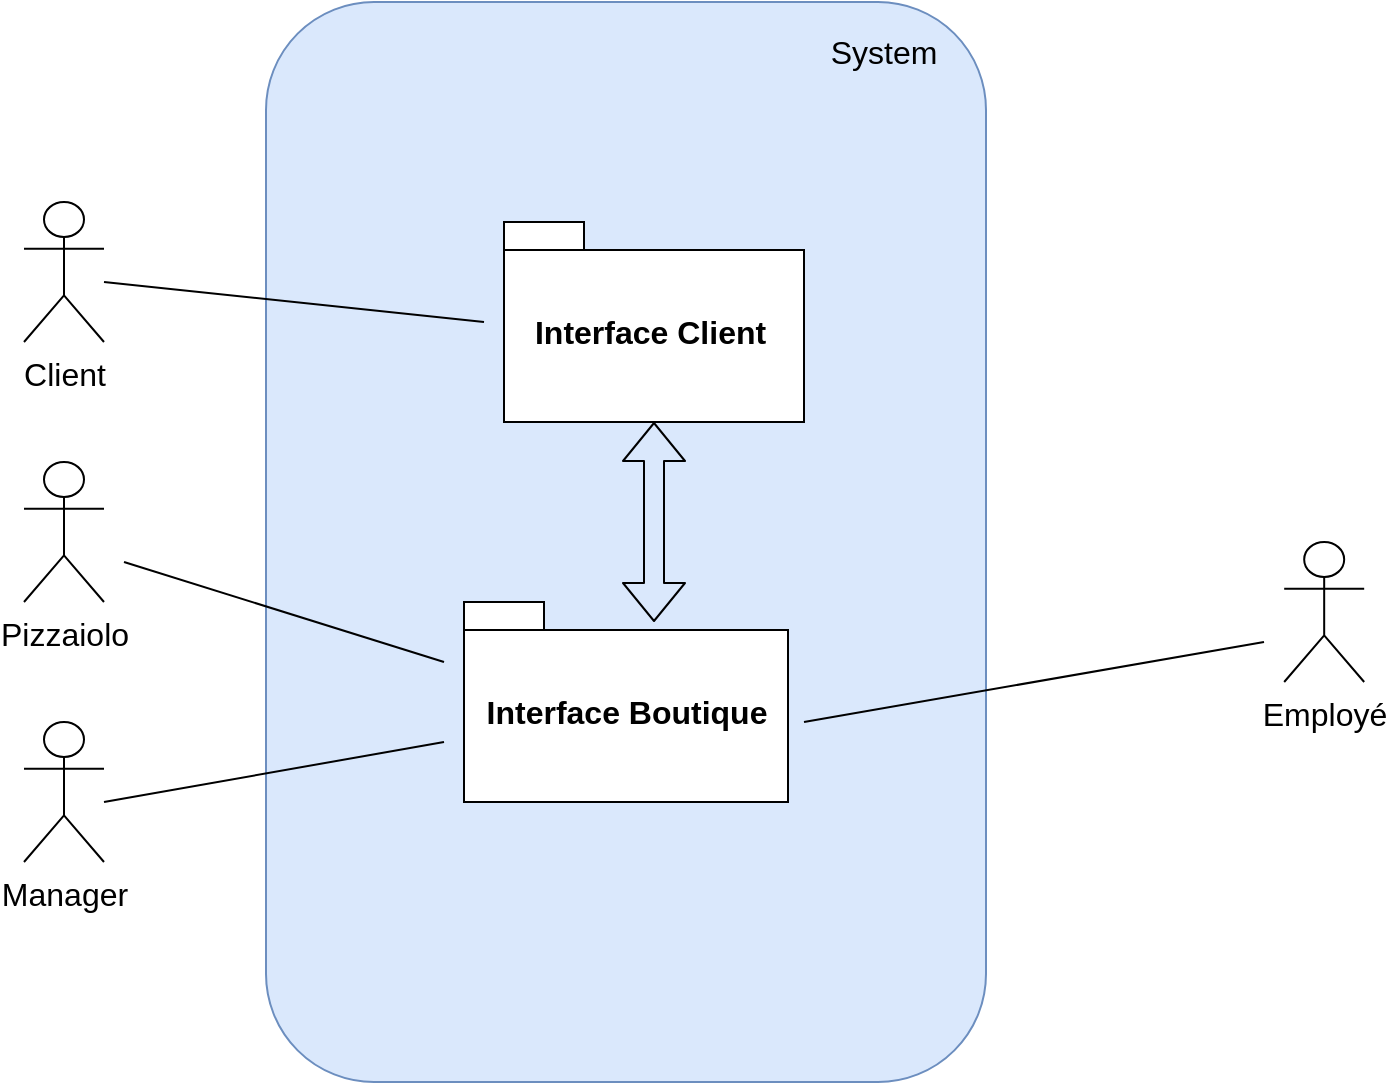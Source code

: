 <mxfile pages="3" version="11.2.8" type="github"><diagram id="RnfZivXaH4BhRtFcMvS2" name="Page-1"><mxGraphModel dx="768" dy="374" grid="1" gridSize="10" guides="1" tooltips="1" connect="1" arrows="1" fold="1" page="1" pageScale="1" pageWidth="827" pageHeight="1169" math="0" shadow="0"><root><mxCell id="Arf75LdBkSCwyxHB5K4U-0"/><mxCell id="Arf75LdBkSCwyxHB5K4U-1" parent="Arf75LdBkSCwyxHB5K4U-0"/><mxCell id="hzfXn4pxwLlh3ByuDOcO-0" value="" style="rounded=1;whiteSpace=wrap;html=1;fontSize=14;align=center;fillColor=#dae8fc;strokeColor=#6c8ebf;direction=south;movable=0;resizable=0;rotatable=0;deletable=0;editable=0;connectable=0;fontStyle=0" parent="Arf75LdBkSCwyxHB5K4U-1" vertex="1"><mxGeometry x="211" y="270" width="360" height="540" as="geometry"/></mxCell><mxCell id="hzfXn4pxwLlh3ByuDOcO-1" value="Interface Client&amp;nbsp;" style="shape=folder;fontStyle=1;spacingTop=10;tabWidth=40;tabHeight=14;tabPosition=left;html=1;fontSize=16;align=center;" parent="Arf75LdBkSCwyxHB5K4U-1" vertex="1"><mxGeometry x="330" y="380" width="150" height="100" as="geometry"/></mxCell><mxCell id="N76Ln_JSzxriDpdFP_38-1" value="Interface Boutique" style="shape=folder;fontStyle=1;spacingTop=10;tabWidth=40;tabHeight=14;tabPosition=left;html=1;fontSize=16;align=center;" parent="Arf75LdBkSCwyxHB5K4U-1" vertex="1"><mxGeometry x="310" y="570" width="162" height="100" as="geometry"/></mxCell><mxCell id="N76Ln_JSzxriDpdFP_38-2" value="Client" style="shape=umlActor;verticalLabelPosition=bottom;labelBackgroundColor=#ffffff;verticalAlign=top;html=1;fontSize=16;align=center;" parent="Arf75LdBkSCwyxHB5K4U-1" vertex="1"><mxGeometry x="90" y="370" width="40" height="70" as="geometry"/></mxCell><mxCell id="N76Ln_JSzxriDpdFP_38-6" value="Pizzaiolo" style="shape=umlActor;verticalLabelPosition=bottom;labelBackgroundColor=#ffffff;verticalAlign=top;html=1;fontSize=16;align=center;" parent="Arf75LdBkSCwyxHB5K4U-1" vertex="1"><mxGeometry x="90" y="500" width="40" height="70" as="geometry"/></mxCell><mxCell id="N76Ln_JSzxriDpdFP_38-9" value="Manager" style="shape=umlActor;verticalLabelPosition=bottom;labelBackgroundColor=#ffffff;verticalAlign=top;html=1;fontSize=16;align=center;" parent="Arf75LdBkSCwyxHB5K4U-1" vertex="1"><mxGeometry x="90" y="630" width="40" height="70" as="geometry"/></mxCell><mxCell id="_3I_sJbPEHM6R3zzGNif-1" value="Employé" style="shape=umlActor;verticalLabelPosition=bottom;labelBackgroundColor=#ffffff;verticalAlign=top;html=1;fontSize=16;align=center;" parent="Arf75LdBkSCwyxHB5K4U-1" vertex="1"><mxGeometry x="720.088" y="540" width="40" height="70" as="geometry"/></mxCell><mxCell id="_3I_sJbPEHM6R3zzGNif-4" value="" style="endArrow=none;html=1;fontSize=16;" parent="Arf75LdBkSCwyxHB5K4U-1" edge="1"><mxGeometry width="50" height="50" relative="1" as="geometry"><mxPoint x="480" y="630" as="sourcePoint"/><mxPoint x="710" y="590" as="targetPoint"/></mxGeometry></mxCell><mxCell id="_3I_sJbPEHM6R3zzGNif-5" value="" style="endArrow=none;html=1;fontSize=16;" parent="Arf75LdBkSCwyxHB5K4U-1" edge="1"><mxGeometry width="50" height="50" relative="1" as="geometry"><mxPoint x="140" y="550" as="sourcePoint"/><mxPoint x="300" y="600" as="targetPoint"/></mxGeometry></mxCell><mxCell id="_3I_sJbPEHM6R3zzGNif-6" value="" style="endArrow=none;html=1;fontSize=16;" parent="Arf75LdBkSCwyxHB5K4U-1" edge="1"><mxGeometry width="50" height="50" relative="1" as="geometry"><mxPoint x="130" y="670" as="sourcePoint"/><mxPoint x="300" y="640" as="targetPoint"/></mxGeometry></mxCell><mxCell id="_3I_sJbPEHM6R3zzGNif-7" value="" style="endArrow=none;html=1;fontSize=16;" parent="Arf75LdBkSCwyxHB5K4U-1" edge="1"><mxGeometry width="50" height="50" relative="1" as="geometry"><mxPoint x="130" y="410" as="sourcePoint"/><mxPoint x="320" y="430" as="targetPoint"/></mxGeometry></mxCell><mxCell id="_3I_sJbPEHM6R3zzGNif-8" value="System" style="text;html=1;strokeColor=none;fillColor=none;align=center;verticalAlign=middle;whiteSpace=wrap;rounded=0;fontSize=16;" parent="Arf75LdBkSCwyxHB5K4U-1" vertex="1"><mxGeometry x="500" y="284.706" width="40" height="20" as="geometry"/></mxCell><mxCell id="_3I_sJbPEHM6R3zzGNif-10" value="" style="shape=flexArrow;endArrow=classic;startArrow=classic;html=1;fontSize=16;fontColor=#35FF0D;" parent="Arf75LdBkSCwyxHB5K4U-1" target="hzfXn4pxwLlh3ByuDOcO-1" edge="1"><mxGeometry width="50" height="50" relative="1" as="geometry"><mxPoint x="405" y="580" as="sourcePoint"/><mxPoint x="430" y="499.794" as="targetPoint"/></mxGeometry></mxCell></root></mxGraphModel></diagram><diagram id="MNXzi04fr1sy_u2QWTiJ" name="Page-2"><mxGraphModel dx="1280" dy="623" grid="1" gridSize="10" guides="1" tooltips="1" connect="1" arrows="1" fold="1" page="1" pageScale="1" pageWidth="1169" pageHeight="827" math="0" shadow="0"><root><mxCell id="0"/><mxCell id="1" parent="0"/><mxCell id="WP350R45o4TcloDQfKBS-45" value="" style="rounded=1;whiteSpace=wrap;html=1;fontSize=14;align=center;fillColor=#dae8fc;strokeColor=#6c8ebf;direction=south;movable=0;resizable=0;rotatable=0;deletable=0;editable=0;connectable=0;fontStyle=2" parent="1" vertex="1"><mxGeometry x="620" y="250" width="420" height="540" as="geometry"/></mxCell><mxCell id="WP350R45o4TcloDQfKBS-10" value="" style="rounded=1;whiteSpace=wrap;html=1;fontSize=14;align=center;fillColor=#dae8fc;strokeColor=#6c8ebf;direction=south;movable=1;resizable=1;rotatable=1;deletable=1;editable=1;connectable=1;fontStyle=0" parent="1" vertex="1"><mxGeometry x="90" y="245" width="420" height="540" as="geometry"/></mxCell><mxCell id="WP350R45o4TcloDQfKBS-31" value="" style="rounded=0;whiteSpace=wrap;html=1;fontSize=14;align=center;" parent="1" vertex="1"><mxGeometry x="190" y="245" width="230" height="30" as="geometry"/></mxCell><mxCell id="WP350R45o4TcloDQfKBS-8" value="" style="group" parent="1" vertex="1" connectable="0"><mxGeometry x="30" y="50" width="390" height="100" as="geometry"/></mxCell><mxCell id="WP350R45o4TcloDQfKBS-7" value="" style="rounded=1;whiteSpace=wrap;html=1;fontSize=14;align=center;" parent="WP350R45o4TcloDQfKBS-8" vertex="1"><mxGeometry width="380" height="100" as="geometry"/></mxCell><mxCell id="WP350R45o4TcloDQfKBS-1" value="&lt;p style=&quot;font-size: 14px;&quot;&gt;Applicatifs&lt;/p&gt;" style="text;html=1;resizable=0;points=[];autosize=1;align=center;verticalAlign=middle;spacingTop=-4;fontStyle=1;fontSize=14;" parent="WP350R45o4TcloDQfKBS-8" vertex="1"><mxGeometry x="20" width="70" height="40" as="geometry"/></mxCell><mxCell id="WP350R45o4TcloDQfKBS-3" value="Site de e-commerce (commande en ligne)" style="text;html=1;resizable=0;points=[];autosize=1;align=left;verticalAlign=top;spacingTop=-4;" parent="WP350R45o4TcloDQfKBS-8" vertex="1"><mxGeometry x="10" y="40" width="240" height="20" as="geometry"/></mxCell><mxCell id="WP350R45o4TcloDQfKBS-5" value="Application interne : Suivi commande; Gestion des stocks; Recettes,&amp;nbsp;&lt;br&gt;prise de commande par téléphone" style="text;html=1;resizable=0;points=[];autosize=1;align=left;verticalAlign=top;spacingTop=-4;" parent="WP350R45o4TcloDQfKBS-8" vertex="1"><mxGeometry x="10" y="60" width="380" height="30" as="geometry"/></mxCell><mxCell id="WP350R45o4TcloDQfKBS-12" value="&lt;b&gt;&lt;i&gt;Interface Client&lt;/i&gt;&lt;/b&gt;" style="text;html=1;strokeColor=none;fillColor=none;align=center;verticalAlign=middle;whiteSpace=wrap;rounded=0;fontSize=16;" parent="1" vertex="1"><mxGeometry x="210" y="250" width="190" height="20" as="geometry"/></mxCell><mxCell id="WP350R45o4TcloDQfKBS-26" value="Client" style="shape=umlActor;verticalLabelPosition=bottom;labelBackgroundColor=#ffffff;verticalAlign=top;html=1;outlineConnect=0;fontSize=14;align=center;" parent="1" vertex="1"><mxGeometry x="25" y="300" width="50" height="80" as="geometry"/></mxCell><mxCell id="WP350R45o4TcloDQfKBS-27" value="commander une pizza" style="ellipse;whiteSpace=wrap;html=1;fontSize=14;align=center;" parent="1" vertex="1"><mxGeometry x="180" y="425" width="180" height="50" as="geometry"/></mxCell><mxCell id="WP350R45o4TcloDQfKBS-28" value="Lire la carte" style="ellipse;whiteSpace=wrap;html=1;fontSize=14;align=center;" parent="1" vertex="1"><mxGeometry x="300" y="305" width="180" height="35" as="geometry"/></mxCell><mxCell id="WP350R45o4TcloDQfKBS-29" value="Payer sa commande" style="ellipse;whiteSpace=wrap;html=1;fontSize=14;align=center;" parent="1" vertex="1"><mxGeometry x="135" y="670" width="180" height="50" as="geometry"/></mxCell><mxCell id="WP350R45o4TcloDQfKBS-30" value="s'identifier / s'inscire" style="ellipse;whiteSpace=wrap;html=1;fontSize=14;align=center;" parent="1" vertex="1"><mxGeometry x="255" y="360" width="160" height="40" as="geometry"/></mxCell><mxCell id="WP350R45o4TcloDQfKBS-32" value="Pizzaiolo" style="shape=umlActor;verticalLabelPosition=bottom;labelBackgroundColor=#ffffff;verticalAlign=top;html=1;outlineConnect=0;fontSize=14;align=center;" parent="1" vertex="1"><mxGeometry x="540" y="300" width="50" height="80" as="geometry"/></mxCell><mxCell id="WP350R45o4TcloDQfKBS-37" value="Lire les commandes" style="ellipse;whiteSpace=wrap;html=1;fontSize=16;align=center;" parent="1" vertex="1"><mxGeometry x="300" y="495" width="170" height="40" as="geometry"/></mxCell><mxCell id="WP350R45o4TcloDQfKBS-38" value="" style="endArrow=classic;html=1;fontSize=16;entryX=0.714;entryY=0.025;entryDx=0;entryDy=0;entryPerimeter=0;" parent="1" target="WP350R45o4TcloDQfKBS-37" edge="1"><mxGeometry width="50" height="50" relative="1" as="geometry"><mxPoint x="550" y="400" as="sourcePoint"/><mxPoint x="630" y="448" as="targetPoint"/><Array as="points"/></mxGeometry></mxCell><mxCell id="WP350R45o4TcloDQfKBS-39" value="" style="endArrow=classic;html=1;fontSize=16;" parent="1" edge="1"><mxGeometry width="50" height="50" relative="1" as="geometry"><mxPoint x="80" y="350" as="sourcePoint"/><mxPoint x="300" y="320" as="targetPoint"/><Array as="points"/></mxGeometry></mxCell><mxCell id="WP350R45o4TcloDQfKBS-40" value="" style="endArrow=classic;html=1;fontSize=16;entryX=0;entryY=0.5;entryDx=0;entryDy=0;" parent="1" target="WP350R45o4TcloDQfKBS-30" edge="1"><mxGeometry width="50" height="50" relative="1" as="geometry"><mxPoint x="80" y="360" as="sourcePoint"/><mxPoint x="260" y="360" as="targetPoint"/><Array as="points"/></mxGeometry></mxCell><mxCell id="WP350R45o4TcloDQfKBS-41" value="" style="endArrow=classic;html=1;fontSize=16;entryX=0.098;entryY=0.144;entryDx=0;entryDy=0;entryPerimeter=0;" parent="1" target="WP350R45o4TcloDQfKBS-27" edge="1"><mxGeometry width="50" height="50" relative="1" as="geometry"><mxPoint x="90" y="370" as="sourcePoint"/><mxPoint x="240" y="450" as="targetPoint"/><Array as="points"/></mxGeometry></mxCell><mxCell id="WP350R45o4TcloDQfKBS-42" value="" style="endArrow=classic;html=1;fontSize=16;" parent="1" target="WP350R45o4TcloDQfKBS-29" edge="1"><mxGeometry width="50" height="50" relative="1" as="geometry"><mxPoint x="70" y="390" as="sourcePoint"/><mxPoint x="230" y="560" as="targetPoint"/><Array as="points"/></mxGeometry></mxCell><mxCell id="WP350R45o4TcloDQfKBS-43" value="Modifier/Annuler commande" style="ellipse;whiteSpace=wrap;html=1;fontSize=14;align=center;" parent="1" vertex="1"><mxGeometry x="180" y="550" width="200" height="45" as="geometry"/></mxCell><mxCell id="WP350R45o4TcloDQfKBS-44" value="" style="endArrow=classic;html=1;fontSize=16;" parent="1" target="WP350R45o4TcloDQfKBS-43" edge="1"><mxGeometry width="50" height="50" relative="1" as="geometry"><mxPoint x="80" y="380" as="sourcePoint"/><mxPoint x="239.978" y="670.243" as="targetPoint"/><Array as="points"/></mxGeometry></mxCell><mxCell id="WP350R45o4TcloDQfKBS-48" value="" style="rounded=0;whiteSpace=wrap;html=1;fontSize=14;align=center;" parent="1" vertex="1"><mxGeometry x="715" y="250" width="230" height="30" as="geometry"/></mxCell><mxCell id="WP350R45o4TcloDQfKBS-49" value="&lt;b&gt;&lt;i&gt;Interface Boutique&lt;/i&gt;&lt;/b&gt;" style="text;html=1;strokeColor=none;fillColor=none;align=center;verticalAlign=middle;whiteSpace=wrap;rounded=0;fontSize=16;" parent="1" vertex="1"><mxGeometry x="730.238" y="255" width="190" height="20" as="geometry"/></mxCell><mxCell id="WP350R45o4TcloDQfKBS-50" value="Manager" style="shape=umlActor;verticalLabelPosition=bottom;labelBackgroundColor=#ffffff;verticalAlign=top;html=1;outlineConnect=0;fontSize=16;align=center;" parent="1" vertex="1"><mxGeometry x="550" y="476" width="50" height="83" as="geometry"/></mxCell><mxCell id="WP350R45o4TcloDQfKBS-53" value="Lire les Recettes" style="ellipse;whiteSpace=wrap;html=1;fontSize=14;align=center;" parent="1" vertex="1"><mxGeometry x="700" y="316" width="180" height="38" as="geometry"/></mxCell><mxCell id="WP350R45o4TcloDQfKBS-54" value="Consulter les stocks" style="ellipse;whiteSpace=wrap;html=1;fontSize=16;align=center;" parent="1" vertex="1"><mxGeometry x="660" y="740" width="180" height="35" as="geometry"/></mxCell><mxCell id="WP350R45o4TcloDQfKBS-55" value="" style="endArrow=classic;html=1;fontSize=16;" parent="1" edge="1"><mxGeometry width="50" height="50" relative="1" as="geometry"><mxPoint x="590" y="359" as="sourcePoint"/><mxPoint x="710" y="345" as="targetPoint"/><Array as="points"/></mxGeometry></mxCell><mxCell id="WP350R45o4TcloDQfKBS-56" value="&lt;font style=&quot;font-size: 14px&quot;&gt;Mettre à jour statut commande&lt;/font&gt;" style="ellipse;whiteSpace=wrap;html=1;fontSize=16;align=center;" parent="1" vertex="1"><mxGeometry x="706" y="400" width="220" height="40" as="geometry"/></mxCell><mxCell id="WP350R45o4TcloDQfKBS-57" value="" style="endArrow=classic;html=1;fontSize=16;" parent="1" edge="1"><mxGeometry width="50" height="50" relative="1" as="geometry"><mxPoint x="600" y="380" as="sourcePoint"/><mxPoint x="720" y="430" as="targetPoint"/></mxGeometry></mxCell><mxCell id="WP350R45o4TcloDQfKBS-59" value="" style="endArrow=classic;html=1;fontSize=16;" parent="1" target="WP350R45o4TcloDQfKBS-54" edge="1"><mxGeometry width="50" height="50" relative="1" as="geometry"><mxPoint x="590" y="590" as="sourcePoint"/><mxPoint x="740" y="600" as="targetPoint"/></mxGeometry></mxCell><mxCell id="WP350R45o4TcloDQfKBS-60" value="Consulter l'historique des commandes" style="ellipse;whiteSpace=wrap;html=1;fontSize=16;align=center;" parent="1" vertex="1"><mxGeometry x="706" y="542.5" width="240" height="60" as="geometry"/></mxCell><mxCell id="WP350R45o4TcloDQfKBS-61" value="Employé" style="shape=umlActor;verticalLabelPosition=bottom;labelBackgroundColor=#ffffff;verticalAlign=top;html=1;outlineConnect=0;fontSize=16;align=center;" parent="1" vertex="1"><mxGeometry x="1080" y="611" width="40" height="66" as="geometry"/></mxCell><mxCell id="WP350R45o4TcloDQfKBS-64" value="" style="endArrow=classic;html=1;fontSize=16;" parent="1" edge="1"><mxGeometry width="50" height="50" relative="1" as="geometry"><mxPoint x="600" y="490" as="sourcePoint"/><mxPoint x="710" y="560" as="targetPoint"/></mxGeometry></mxCell><mxCell id="WP350R45o4TcloDQfKBS-65" value="Enregistrer commande locale" style="ellipse;whiteSpace=wrap;html=1;fontSize=16;align=center;" parent="1" vertex="1"><mxGeometry x="822" y="453" width="208" height="67" as="geometry"/></mxCell><mxCell id="WP350R45o4TcloDQfKBS-67" value="" style="endArrow=classic;html=1;fontSize=16;entryX=1;entryY=1;entryDx=0;entryDy=0;" parent="1" target="WP350R45o4TcloDQfKBS-65" edge="1"><mxGeometry width="50" height="50" relative="1" as="geometry"><mxPoint x="1070" y="640" as="sourcePoint"/><mxPoint x="1030" y="560" as="targetPoint"/></mxGeometry></mxCell><mxCell id="IswcSaj1MvI52YdDS3wO-2" value="Ajout/Suppression de pizzas au menu" style="ellipse;whiteSpace=wrap;html=1;fontSize=16;align=center;" vertex="1" parent="1"><mxGeometry x="726" y="637.5" width="228" height="67" as="geometry"/></mxCell><mxCell id="8kkCwrRcvmq9vK6ddV55-1" value="" style="endArrow=classic;html=1;fontSize=16;entryX=0.032;entryY=0.233;entryDx=0;entryDy=0;entryPerimeter=0;" edge="1" parent="1" target="IswcSaj1MvI52YdDS3wO-2"><mxGeometry width="50" height="50" relative="1" as="geometry"><mxPoint x="600" y="530" as="sourcePoint"/><mxPoint x="720" y="570" as="targetPoint"/></mxGeometry></mxCell></root></mxGraphModel></diagram><diagram id="OjRM8z9cJ1ZAFw9N_QNG" name="Page-3"><mxGraphModel dx="1280" dy="623" grid="1" gridSize="10" guides="1" tooltips="1" connect="1" arrows="1" fold="1" page="1" pageScale="1" pageWidth="827" pageHeight="1169" math="0" shadow="0"><root><mxCell id="lMogSQis_lPnUItZ0-x9-0"/><mxCell id="lMogSQis_lPnUItZ0-x9-1" parent="lMogSQis_lPnUItZ0-x9-0"/><mxCell id="QHZi4LVmBb6nzwBVAOWB-7" value="" style="rounded=1;whiteSpace=wrap;html=1;fontSize=14;align=center;fillColor=#dae8fc;strokeColor=#6c8ebf;direction=south;movable=0;resizable=0;rotatable=0;deletable=0;editable=0;connectable=0;fontStyle=2" parent="lMogSQis_lPnUItZ0-x9-1" vertex="1"><mxGeometry x="220" y="12.5" width="520" height="760" as="geometry"/></mxCell><mxCell id="QHZi4LVmBb6nzwBVAOWB-0" value="Payer sa commande" style="ellipse;whiteSpace=wrap;html=1;fontSize=14;align=center;" parent="lMogSQis_lPnUItZ0-x9-1" vertex="1"><mxGeometry x="369.833" y="90" width="180" height="50" as="geometry"/></mxCell><mxCell id="QHZi4LVmBb6nzwBVAOWB-1" value="Modifier Commande" style="ellipse;whiteSpace=wrap;html=1;fontSize=14;align=center;" parent="lMogSQis_lPnUItZ0-x9-1" vertex="1"><mxGeometry x="295" y="550" width="180" height="40" as="geometry"/></mxCell><mxCell id="QHZi4LVmBb6nzwBVAOWB-2" value="Constitituer un panier" style="ellipse;whiteSpace=wrap;html=1;fontSize=16;align=center;" parent="lMogSQis_lPnUItZ0-x9-1" vertex="1"><mxGeometry x="550" y="205" width="170" height="40" as="geometry"/></mxCell><mxCell id="QHZi4LVmBb6nzwBVAOWB-3" value="Enregistrer Commande" style="ellipse;whiteSpace=wrap;html=1;fontSize=14;align=center;" parent="lMogSQis_lPnUItZ0-x9-1" vertex="1"><mxGeometry x="260" y="195" width="180" height="50" as="geometry"/></mxCell><mxCell id="QHZi4LVmBb6nzwBVAOWB-4" value="S'authentifier" style="ellipse;whiteSpace=wrap;html=1;fontSize=14;align=center;" parent="lMogSQis_lPnUItZ0-x9-1" vertex="1"><mxGeometry x="310" y="417.5" width="160" height="40" as="geometry"/></mxCell><mxCell id="QHZi4LVmBb6nzwBVAOWB-5" value="Lire la carte" style="ellipse;whiteSpace=wrap;html=1;fontSize=14;align=center;" parent="lMogSQis_lPnUItZ0-x9-1" vertex="1"><mxGeometry x="310" y="330" width="180" height="35" as="geometry"/></mxCell><mxCell id="QHZi4LVmBb6nzwBVAOWB-6" value="&lt;b&gt;&lt;i&gt;Interface Client&lt;/i&gt;&lt;/b&gt;" style="text;html=1;strokeColor=none;fillColor=none;align=center;verticalAlign=middle;whiteSpace=wrap;rounded=0;fontSize=16;" parent="lMogSQis_lPnUItZ0-x9-1" vertex="1"><mxGeometry x="405" y="30" width="190" height="20" as="geometry"/></mxCell><mxCell id="2Q_Dox02deGlabNsgdzl-0" value="Client" style="shape=umlActor;verticalLabelPosition=bottom;labelBackgroundColor=#ffffff;verticalAlign=top;html=1;outlineConnect=0;fontSize=14;align=center;" parent="lMogSQis_lPnUItZ0-x9-1" vertex="1"><mxGeometry x="40" y="370" width="90" height="120" as="geometry"/></mxCell><mxCell id="2Q_Dox02deGlabNsgdzl-1" value="S'inscrire" style="ellipse;whiteSpace=wrap;html=1;fontSize=14;align=center;" parent="lMogSQis_lPnUItZ0-x9-1" vertex="1"><mxGeometry x="520" y="470" width="160" height="40" as="geometry"/></mxCell><mxCell id="2Q_Dox02deGlabNsgdzl-2" value="Supprimer commande" style="ellipse;whiteSpace=wrap;html=1;fontSize=14;align=center;" parent="lMogSQis_lPnUItZ0-x9-1" vertex="1"><mxGeometry x="350" y="645" width="180" height="40" as="geometry"/></mxCell><mxCell id="2Q_Dox02deGlabNsgdzl-3" value="" style="endArrow=none;html=1;fontSize=16;fontColor=#35FF0D;" parent="lMogSQis_lPnUItZ0-x9-1" edge="1"><mxGeometry width="50" height="50" relative="1" as="geometry"><mxPoint x="130" y="410" as="sourcePoint"/><mxPoint x="310" y="360" as="targetPoint"/></mxGeometry></mxCell><mxCell id="2Q_Dox02deGlabNsgdzl-6" value="" style="endArrow=none;html=1;fontSize=16;fontColor=#35FF0D;" parent="lMogSQis_lPnUItZ0-x9-1" edge="1"><mxGeometry width="50" height="50" relative="1" as="geometry"><mxPoint x="140" y="450" as="sourcePoint"/><mxPoint x="300" y="440" as="targetPoint"/></mxGeometry></mxCell><mxCell id="2Q_Dox02deGlabNsgdzl-8" value="" style="endArrow=none;html=1;fontSize=16;fontColor=#35FF0D;" parent="lMogSQis_lPnUItZ0-x9-1" edge="1"><mxGeometry width="50" height="50" relative="1" as="geometry"><mxPoint x="150" y="470" as="sourcePoint"/><mxPoint x="510" y="490" as="targetPoint"/></mxGeometry></mxCell><mxCell id="2Q_Dox02deGlabNsgdzl-9" value="&lt;font color=&quot;#000000&quot; style=&quot;font-size: 14px&quot;&gt;&amp;lt;&amp;lt;Include&amp;gt;&amp;gt;&lt;/font&gt;" style="endArrow=open;endSize=12;dashed=1;html=1;fontSize=14;fontColor=#35FF0D;" parent="lMogSQis_lPnUItZ0-x9-1" edge="1"><mxGeometry x="-0.082" y="4" width="160" relative="1" as="geometry"><mxPoint x="425" y="640" as="sourcePoint"/><mxPoint x="365" y="590" as="targetPoint"/><mxPoint as="offset"/></mxGeometry></mxCell><mxCell id="2Q_Dox02deGlabNsgdzl-13" value="&lt;font color=&quot;#000000&quot; style=&quot;font-size: 14px&quot;&gt;&amp;lt;&amp;lt;Extends&amp;gt;&amp;gt;&lt;/font&gt;" style="endArrow=open;endSize=12;dashed=1;html=1;fontSize=14;fontColor=#35FF0D;entryX=1;entryY=0.5;entryDx=0;entryDy=0;" parent="lMogSQis_lPnUItZ0-x9-1" target="QHZi4LVmBb6nzwBVAOWB-4" edge="1" source="2Q_Dox02deGlabNsgdzl-1"><mxGeometry x="-0.474" y="-15" width="160" relative="1" as="geometry"><mxPoint x="560" y="400" as="sourcePoint"/><mxPoint x="470" y="457.5" as="targetPoint"/><Array as="points"/><mxPoint as="offset"/></mxGeometry></mxCell><mxCell id="2Q_Dox02deGlabNsgdzl-16" value="&lt;font color=&quot;#000000&quot; style=&quot;font-size: 14px&quot;&gt;&amp;lt;&amp;lt;Include&amp;gt;&amp;gt;&lt;/font&gt;" style="endArrow=open;endSize=12;dashed=1;html=1;fontSize=14;fontColor=#35FF0D;entryX=0.5;entryY=0;entryDx=0;entryDy=0;" parent="lMogSQis_lPnUItZ0-x9-1" target="QHZi4LVmBb6nzwBVAOWB-5" edge="1"><mxGeometry x="-0.036" width="160" relative="1" as="geometry"><mxPoint x="380" y="250" as="sourcePoint"/><mxPoint x="530" y="280" as="targetPoint"/><mxPoint as="offset"/></mxGeometry></mxCell><mxCell id="2Q_Dox02deGlabNsgdzl-17" value="Indiquer quantité souhaitée" style="ellipse;whiteSpace=wrap;html=1;fontSize=14;align=center;" parent="lMogSQis_lPnUItZ0-x9-1" vertex="1"><mxGeometry x="480" y="280" width="200" height="35" as="geometry"/></mxCell><mxCell id="2Q_Dox02deGlabNsgdzl-18" value="&lt;font color=&quot;#000000&quot; style=&quot;font-size: 14px&quot;&gt;&amp;lt;&amp;lt;Include&amp;gt;&amp;gt;&lt;/font&gt;" style="endArrow=open;endSize=12;dashed=1;html=1;fontSize=14;fontColor=#35FF0D;entryX=0.103;entryY=0.067;entryDx=0;entryDy=0;entryPerimeter=0;" parent="lMogSQis_lPnUItZ0-x9-1" edge="1" target="2Q_Dox02deGlabNsgdzl-17"><mxGeometry x="-0.203" y="-7" width="160" relative="1" as="geometry"><mxPoint x="440" y="230" as="sourcePoint"/><mxPoint x="480" y="291" as="targetPoint"/><mxPoint x="-1" as="offset"/></mxGeometry></mxCell><mxCell id="LlmXYH5qIcbogxWA6GS5-0" value="&lt;font color=&quot;#000000&quot; style=&quot;font-size: 14px&quot;&gt;&amp;lt;&amp;lt;Include&amp;gt;&amp;gt;&lt;/font&gt;" style="endArrow=open;endSize=12;dashed=1;html=1;fontSize=14;fontColor=#35FF0D;exitX=1;exitY=0.5;exitDx=0;exitDy=0;entryX=0;entryY=0.5;entryDx=0;entryDy=0;" edge="1" parent="lMogSQis_lPnUItZ0-x9-1" source="QHZi4LVmBb6nzwBVAOWB-3" target="QHZi4LVmBb6nzwBVAOWB-2"><mxGeometry x="0.08" y="13" width="160" relative="1" as="geometry"><mxPoint x="480" y="229" as="sourcePoint"/><mxPoint x="520" y="290" as="targetPoint"/><mxPoint as="offset"/></mxGeometry></mxCell><mxCell id="LlmXYH5qIcbogxWA6GS5-3" value="&lt;font color=&quot;#000000&quot; style=&quot;font-size: 14px&quot;&gt;&amp;lt;&amp;lt;Include&amp;gt;&amp;gt;&lt;/font&gt;" style="endArrow=open;endSize=12;dashed=1;html=1;fontSize=14;fontColor=#35FF0D;entryX=0.226;entryY=0.966;entryDx=0;entryDy=0;entryPerimeter=0;" edge="1" parent="lMogSQis_lPnUItZ0-x9-1" target="QHZi4LVmBb6nzwBVAOWB-0"><mxGeometry x="-0.036" width="160" relative="1" as="geometry"><mxPoint x="360" y="190" as="sourcePoint"/><mxPoint x="400" y="150" as="targetPoint"/><mxPoint as="offset"/></mxGeometry></mxCell><mxCell id="LlmXYH5qIcbogxWA6GS5-4" value="" style="endArrow=none;html=1;fontSize=16;fontColor=#35FF0D;entryX=0.03;entryY=0.787;entryDx=0;entryDy=0;entryPerimeter=0;" edge="1" parent="lMogSQis_lPnUItZ0-x9-1"><mxGeometry width="50" height="50" relative="1" as="geometry"><mxPoint x="130" y="360" as="sourcePoint"/><mxPoint x="275.4" y="244.35" as="targetPoint"/></mxGeometry></mxCell><mxCell id="LlmXYH5qIcbogxWA6GS5-5" value="" style="endArrow=none;html=1;fontSize=16;fontColor=#35FF0D;" edge="1" parent="lMogSQis_lPnUItZ0-x9-1"><mxGeometry width="50" height="50" relative="1" as="geometry"><mxPoint x="160" y="500" as="sourcePoint"/><mxPoint x="300" y="550" as="targetPoint"/></mxGeometry></mxCell><mxCell id="LlmXYH5qIcbogxWA6GS5-8" value="" style="endArrow=none;html=1;fontSize=16;fontColor=#35FF0D;" edge="1" parent="lMogSQis_lPnUItZ0-x9-1"><mxGeometry width="50" height="50" relative="1" as="geometry"><mxPoint x="130" y="520" as="sourcePoint"/><mxPoint x="350" y="650" as="targetPoint"/></mxGeometry></mxCell></root></mxGraphModel></diagram></mxfile>